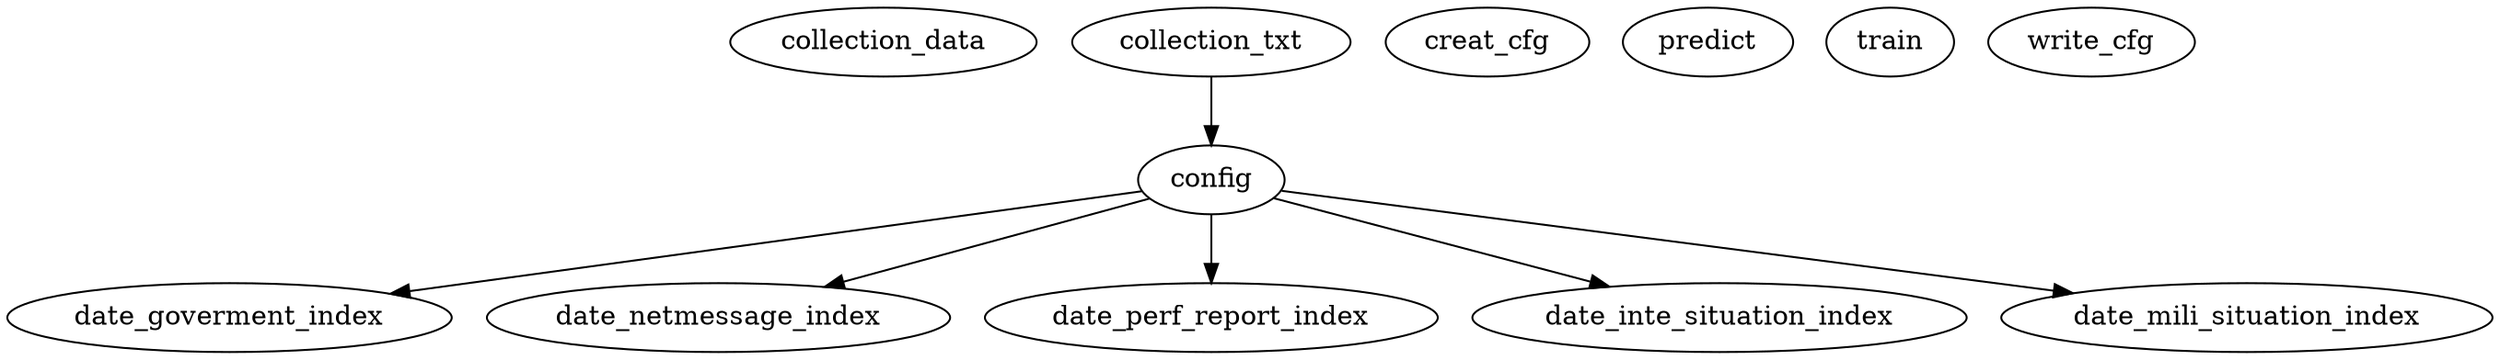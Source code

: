 digraph shanghai_index{

collection_data;
collection_txt;
creat_cfg;
predict;
train;
write_cfg;
config;

	subgraph  template{
	label = "文件夹 ";
	bgcolor="blue";
	date_goverment_index;
	date_netmessage_index;
	date_perf_report_index;
	date_inte_situation_index;
	date_mili_situation_index;
	}
	
collection_txt  -> config ;
config -> date_goverment_index; 
config -> date_netmessage_index;
config -> date_perf_report_index;
config -> date_inte_situation_index;
config -> date_mili_situation_index;
}